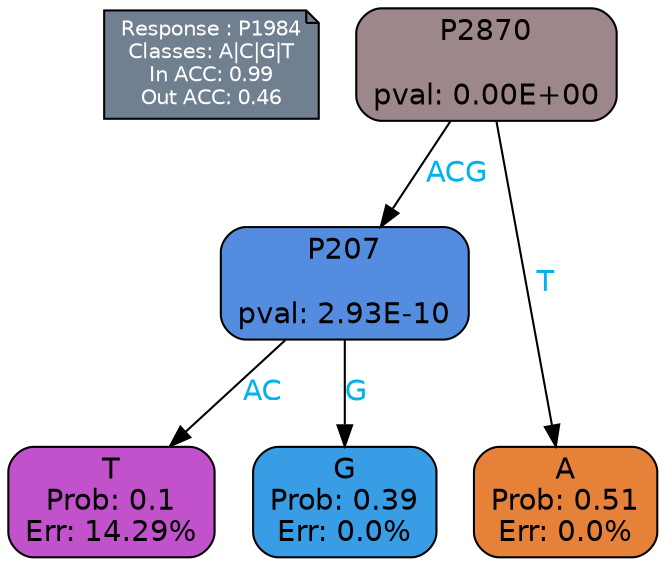 digraph Tree {
node [shape=box, style="filled, rounded", color="black", fontname=helvetica] ;
graph [ranksep=equally, splines=polylines, bgcolor=transparent, dpi=600] ;
edge [fontname=helvetica] ;
LEGEND [label="Response : P1984
Classes: A|C|G|T
In ACC: 0.99
Out ACC: 0.46
",shape=note,align=left,style=filled,fillcolor="slategray",fontcolor="white",fontsize=10];1 [label="P2870

pval: 0.00E+00", fillcolor="#9d878b"] ;
2 [label="P207

pval: 2.93E-10", fillcolor="#548de0"] ;
3 [label="T
Prob: 0.1
Err: 14.29%", fillcolor="#c251cc"] ;
4 [label="G
Prob: 0.39
Err: 0.0%", fillcolor="#399de5"] ;
5 [label="A
Prob: 0.51
Err: 0.0%", fillcolor="#e58139"] ;
1 -> 2 [label="ACG",fontcolor=deepskyblue2] ;
1 -> 5 [label="T",fontcolor=deepskyblue2] ;
2 -> 3 [label="AC",fontcolor=deepskyblue2] ;
2 -> 4 [label="G",fontcolor=deepskyblue2] ;
{rank = same; 3;4;5;}{rank = same; LEGEND;1;}}